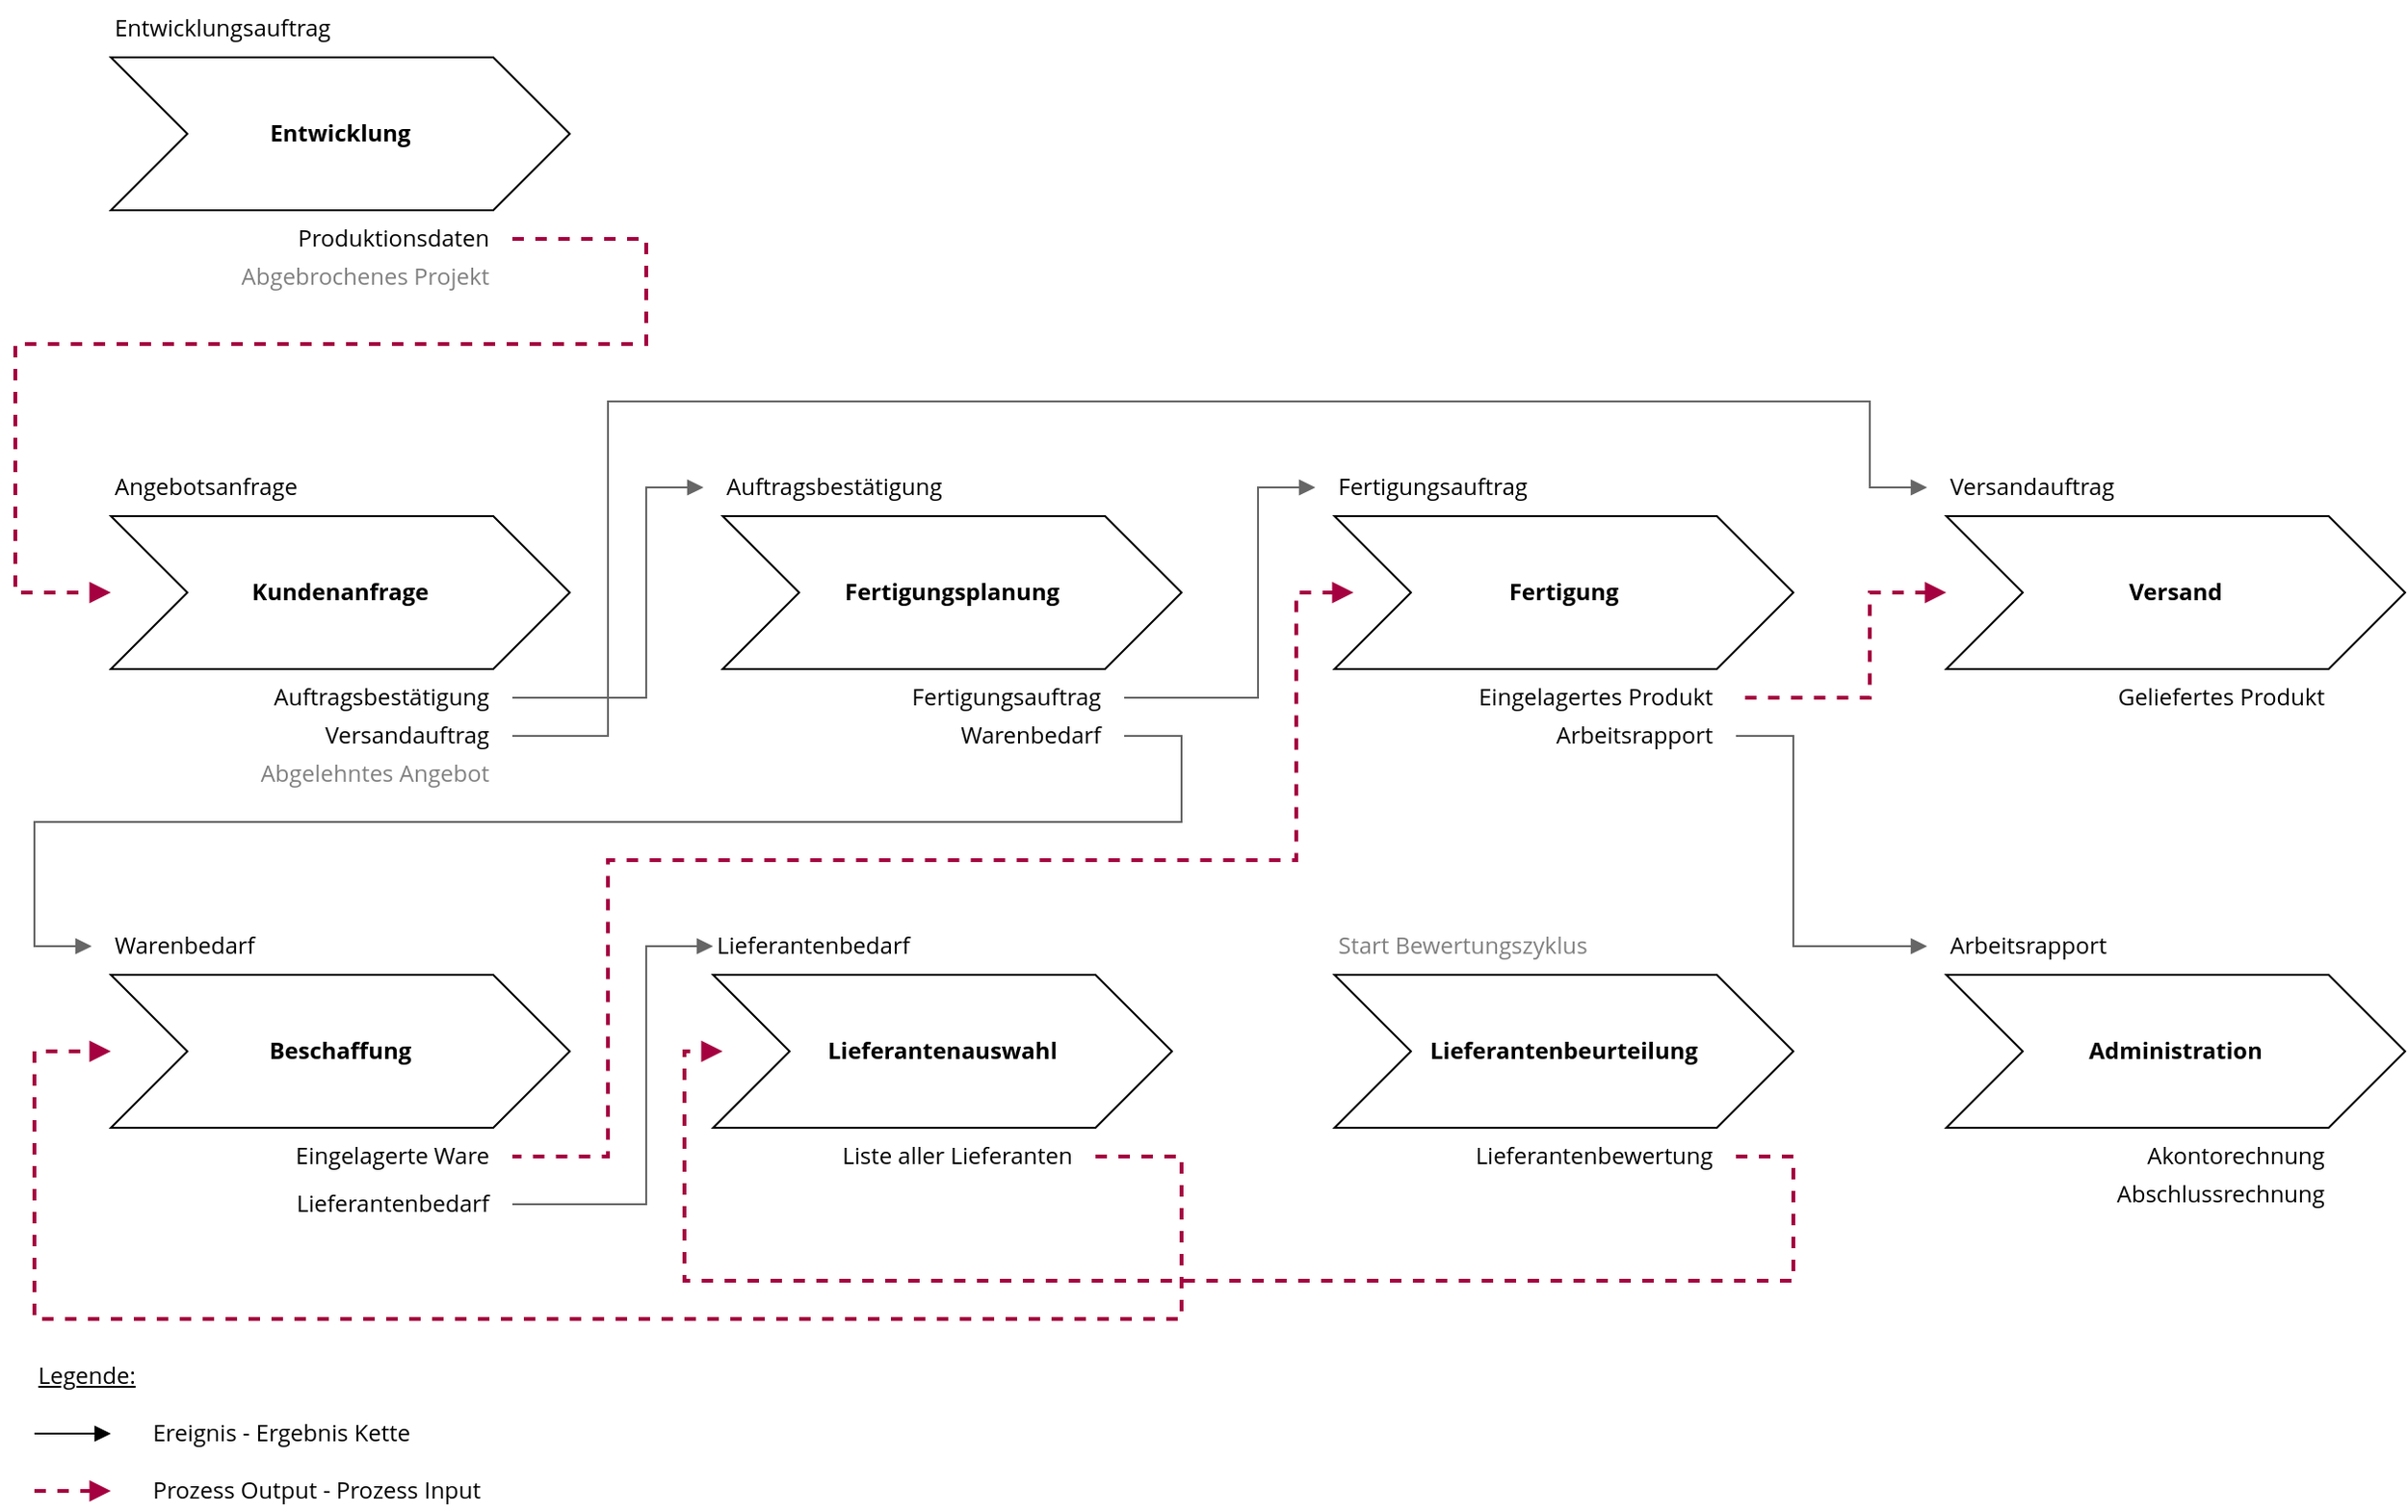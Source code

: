 <mxfile version="13.6.2" type="device"><diagram id="6ctkU4ct5DaPyQWIfC3z" name="Page-1"><mxGraphModel dx="1579" dy="1502" grid="1" gridSize="10" guides="1" tooltips="1" connect="1" arrows="1" fold="1" page="1" pageScale="1" pageWidth="1169" pageHeight="827" math="0" shadow="0"><root><mxCell id="0"/><mxCell id="1" parent="0"/><mxCell id="lcJcm3nHYn3BamToFKXf-1" value="Angebotsanfrage" style="text;html=1;strokeColor=none;fillColor=none;align=left;verticalAlign=middle;whiteSpace=wrap;rounded=0;fontFamily=Open Sans;" parent="1" vertex="1"><mxGeometry x="80" y="-551" width="120" height="30" as="geometry"/></mxCell><UserObject label="&lt;b&gt;Kundenanfrage&lt;/b&gt;" id="lcJcm3nHYn3BamToFKXf-2"><mxCell style="shape=step;perimeter=stepPerimeter;whiteSpace=wrap;html=1;fixedSize=1;size=40;fontFamily=Open Sans;" parent="1" vertex="1"><mxGeometry x="80" y="-521" width="240" height="80" as="geometry"/></mxCell></UserObject><mxCell id="lcJcm3nHYn3BamToFKXf-3" value="Auftragsbestätigung" style="text;html=1;strokeColor=none;fillColor=none;align=right;verticalAlign=middle;whiteSpace=wrap;rounded=0;fontFamily=Open Sans;spacingRight=10;" parent="1" vertex="1"><mxGeometry x="170" y="-441" width="120" height="30" as="geometry"/></mxCell><mxCell id="lcJcm3nHYn3BamToFKXf-5" value="Auftragsbestätigung" style="text;html=1;strokeColor=none;fillColor=none;align=left;verticalAlign=middle;whiteSpace=wrap;rounded=0;fontFamily=Open Sans;spacingLeft=10;" parent="1" vertex="1"><mxGeometry x="390" y="-551" width="120" height="30" as="geometry"/></mxCell><UserObject label="&lt;b&gt;Fertigungsplanung&lt;/b&gt;" id="lcJcm3nHYn3BamToFKXf-6"><mxCell style="shape=step;perimeter=stepPerimeter;whiteSpace=wrap;html=1;fixedSize=1;size=40;fontFamily=Open Sans;" parent="1" vertex="1"><mxGeometry x="400" y="-521" width="240" height="80" as="geometry"/></mxCell></UserObject><mxCell id="lcJcm3nHYn3BamToFKXf-7" value="Fertigungsauftrag" style="text;html=1;strokeColor=none;fillColor=none;align=right;verticalAlign=middle;whiteSpace=wrap;rounded=0;fontFamily=Open Sans;spacingRight=10;spacing=2;" parent="1" vertex="1"><mxGeometry x="490" y="-441" width="120" height="30" as="geometry"/></mxCell><mxCell id="lcJcm3nHYn3BamToFKXf-8" value="Warenbedarf" style="text;html=1;strokeColor=none;fillColor=none;align=right;verticalAlign=middle;whiteSpace=wrap;rounded=0;fontFamily=Open Sans;spacingRight=10;spacing=2;" parent="1" vertex="1"><mxGeometry x="490" y="-411" width="120" height="10" as="geometry"/></mxCell><mxCell id="lcJcm3nHYn3BamToFKXf-9" value="" style="endArrow=block;html=1;edgeStyle=elbowEdgeStyle;exitX=1;exitY=0.5;exitDx=0;exitDy=0;entryX=0;entryY=0.5;entryDx=0;entryDy=0;rounded=0;endFill=1;fillColor=#f5f5f5;strokeColor=#666666;fontFamily=Open Sans;strokeWidth=1;" parent="1" source="lcJcm3nHYn3BamToFKXf-3" target="lcJcm3nHYn3BamToFKXf-5" edge="1"><mxGeometry width="50" height="50" relative="1" as="geometry"><mxPoint x="390" y="-221" as="sourcePoint"/><mxPoint x="440" y="-271" as="targetPoint"/><Array as="points"><mxPoint x="360" y="-461"/><mxPoint x="350" y="-461"/></Array></mxGeometry></mxCell><mxCell id="lcJcm3nHYn3BamToFKXf-10" value="Warenbedarf" style="text;html=1;strokeColor=none;fillColor=none;align=left;verticalAlign=middle;whiteSpace=wrap;rounded=0;fontFamily=Open Sans;spacingLeft=10;" parent="1" vertex="1"><mxGeometry x="70" y="-311" width="120" height="30" as="geometry"/></mxCell><UserObject label="&lt;b&gt;Beschaffung&lt;/b&gt;" id="lcJcm3nHYn3BamToFKXf-11"><mxCell style="shape=step;perimeter=stepPerimeter;whiteSpace=wrap;html=1;fixedSize=1;size=40;fontFamily=Open Sans;" parent="1" vertex="1"><mxGeometry x="80" y="-281" width="240" height="80" as="geometry"/></mxCell></UserObject><mxCell id="lcJcm3nHYn3BamToFKXf-12" value="Eingelagerte Ware" style="text;html=1;strokeColor=none;fillColor=none;align=right;verticalAlign=middle;whiteSpace=wrap;rounded=0;fontFamily=Open Sans;spacingRight=10;" parent="1" vertex="1"><mxGeometry x="170" y="-201" width="120" height="30" as="geometry"/></mxCell><mxCell id="lcJcm3nHYn3BamToFKXf-13" value="" style="endArrow=none;html=1;entryX=1;entryY=0.5;entryDx=0;entryDy=0;exitX=0;exitY=0.5;exitDx=0;exitDy=0;edgeStyle=orthogonalEdgeStyle;endFill=0;startArrow=block;startFill=1;rounded=0;fillColor=#f5f5f5;strokeColor=#666666;fontFamily=Open Sans;strokeWidth=1;" parent="1" source="lcJcm3nHYn3BamToFKXf-10" target="lcJcm3nHYn3BamToFKXf-8" edge="1"><mxGeometry width="50" height="50" relative="1" as="geometry"><mxPoint x="390" y="-221" as="sourcePoint"/><mxPoint x="440" y="-271" as="targetPoint"/><Array as="points"><mxPoint x="40" y="-296"/><mxPoint x="40" y="-361"/><mxPoint x="640" y="-361"/><mxPoint x="640" y="-406"/></Array></mxGeometry></mxCell><mxCell id="lcJcm3nHYn3BamToFKXf-14" value="Fertigungsauftrag" style="text;html=1;strokeColor=none;fillColor=none;align=left;verticalAlign=middle;whiteSpace=wrap;rounded=0;fontFamily=Open Sans;spacingLeft=10;" parent="1" vertex="1"><mxGeometry x="710" y="-551" width="120" height="30" as="geometry"/></mxCell><UserObject label="&lt;b&gt;Fertigung&lt;/b&gt;" id="lcJcm3nHYn3BamToFKXf-15"><mxCell style="shape=step;perimeter=stepPerimeter;whiteSpace=wrap;html=1;fixedSize=1;size=40;fontFamily=Open Sans;" parent="1" vertex="1"><mxGeometry x="720" y="-521" width="240" height="80" as="geometry"/></mxCell></UserObject><mxCell id="lcJcm3nHYn3BamToFKXf-16" value="Arbeitsrapport" style="text;html=1;strokeColor=none;fillColor=none;align=right;verticalAlign=middle;whiteSpace=wrap;rounded=0;fontFamily=Open Sans;spacingRight=10;" parent="1" vertex="1"><mxGeometry x="810" y="-411" width="120" height="10" as="geometry"/></mxCell><mxCell id="lcJcm3nHYn3BamToFKXf-17" value="" style="endArrow=block;html=1;entryX=0;entryY=0.5;entryDx=0;entryDy=0;edgeStyle=elbowEdgeStyle;rounded=0;endFill=1;fillColor=#f5f5f5;strokeColor=#666666;fontFamily=Open Sans;strokeWidth=1;exitX=1;exitY=0.5;exitDx=0;exitDy=0;" parent="1" source="lcJcm3nHYn3BamToFKXf-7" target="lcJcm3nHYn3BamToFKXf-14" edge="1"><mxGeometry width="50" height="50" relative="1" as="geometry"><mxPoint x="640" y="-411" as="sourcePoint"/><mxPoint x="440" y="-271" as="targetPoint"/><Array as="points"><mxPoint x="680" y="-471"/></Array></mxGeometry></mxCell><mxCell id="lcJcm3nHYn3BamToFKXf-18" value="Arbeitsrapport" style="text;html=1;strokeColor=none;fillColor=none;align=left;verticalAlign=middle;whiteSpace=wrap;rounded=0;fontFamily=Open Sans;spacingLeft=10;" parent="1" vertex="1"><mxGeometry x="1030" y="-311" width="120" height="30" as="geometry"/></mxCell><UserObject label="&lt;b&gt;Administration&lt;/b&gt;" id="lcJcm3nHYn3BamToFKXf-19"><mxCell style="shape=step;perimeter=stepPerimeter;whiteSpace=wrap;html=1;fixedSize=1;size=40;fontFamily=Open Sans;" parent="1" vertex="1"><mxGeometry x="1040" y="-281" width="240" height="80" as="geometry"/></mxCell></UserObject><mxCell id="lcJcm3nHYn3BamToFKXf-20" value="Akontorechnung" style="text;html=1;strokeColor=none;fillColor=none;align=right;verticalAlign=middle;whiteSpace=wrap;rounded=0;fontFamily=Open Sans;" parent="1" vertex="1"><mxGeometry x="1120" y="-201" width="120" height="30" as="geometry"/></mxCell><mxCell id="lcJcm3nHYn3BamToFKXf-21" value="" style="endArrow=none;html=1;edgeStyle=orthogonalEdgeStyle;rounded=0;endFill=0;startArrow=block;startFill=1;fillColor=#f5f5f5;strokeColor=#666666;fontFamily=Open Sans;strokeWidth=1;exitX=0;exitY=0.5;exitDx=0;exitDy=0;entryX=1;entryY=0.5;entryDx=0;entryDy=0;" parent="1" source="lcJcm3nHYn3BamToFKXf-18" target="lcJcm3nHYn3BamToFKXf-16" edge="1"><mxGeometry width="50" height="50" relative="1" as="geometry"><mxPoint x="1320" y="-341" as="sourcePoint"/><mxPoint x="1020" y="-391" as="targetPoint"/><Array as="points"><mxPoint x="960" y="-296"/><mxPoint x="960" y="-406"/></Array></mxGeometry></mxCell><mxCell id="lcJcm3nHYn3BamToFKXf-22" value="Abschlussrechnung" style="text;html=1;strokeColor=none;fillColor=none;align=right;verticalAlign=middle;whiteSpace=wrap;rounded=0;fontFamily=Open Sans;" parent="1" vertex="1"><mxGeometry x="1120" y="-181" width="120" height="30" as="geometry"/></mxCell><mxCell id="AXWYKlfu01MiWSVrJupV-1" value="&lt;span style=&quot;text-align: right&quot;&gt;Lieferantenbedarf&lt;/span&gt;" style="text;html=1;strokeColor=none;fillColor=none;align=left;verticalAlign=middle;whiteSpace=wrap;rounded=0;fontFamily=Open Sans;" parent="1" vertex="1"><mxGeometry x="395" y="-311" width="120" height="30" as="geometry"/></mxCell><UserObject label="&lt;b&gt;Lieferantenauswahl&lt;/b&gt;" id="AXWYKlfu01MiWSVrJupV-2"><mxCell style="shape=step;perimeter=stepPerimeter;whiteSpace=wrap;html=1;fixedSize=1;size=40;fontFamily=Open Sans;" parent="1" vertex="1"><mxGeometry x="395" y="-281" width="240" height="80" as="geometry"/></mxCell></UserObject><mxCell id="AXWYKlfu01MiWSVrJupV-3" value="Liste aller Lieferanten" style="text;html=1;strokeColor=none;fillColor=none;align=right;verticalAlign=middle;whiteSpace=wrap;rounded=0;fontFamily=Open Sans;spacing=2;spacingRight=10;" parent="1" vertex="1"><mxGeometry x="435" y="-201" width="160" height="30" as="geometry"/></mxCell><mxCell id="AXWYKlfu01MiWSVrJupV-4" value="Start Bewertungszyklus" style="text;html=1;strokeColor=none;fillColor=none;align=left;verticalAlign=middle;whiteSpace=wrap;rounded=0;fontFamily=Open Sans;fontColor=#808080;" parent="1" vertex="1"><mxGeometry x="720" y="-311" width="200" height="30" as="geometry"/></mxCell><UserObject label="&lt;b&gt;Lieferantenbeurteilung&lt;/b&gt;" id="AXWYKlfu01MiWSVrJupV-5"><mxCell style="shape=step;perimeter=stepPerimeter;whiteSpace=wrap;html=1;fixedSize=1;size=40;fontFamily=Open Sans;" parent="1" vertex="1"><mxGeometry x="720" y="-281" width="240" height="80" as="geometry"/></mxCell></UserObject><mxCell id="AXWYKlfu01MiWSVrJupV-6" value="Lieferantenbewertung" style="text;html=1;strokeColor=none;fillColor=none;align=right;verticalAlign=middle;whiteSpace=wrap;rounded=0;fontFamily=Open Sans;spacingRight=10;" parent="1" vertex="1"><mxGeometry x="780" y="-201" width="150" height="30" as="geometry"/></mxCell><UserObject label="&lt;b&gt;Entwicklung&lt;/b&gt;" id="AXWYKlfu01MiWSVrJupV-15"><mxCell style="shape=step;perimeter=stepPerimeter;whiteSpace=wrap;html=1;fixedSize=1;size=40;fontFamily=Open Sans;" parent="1" vertex="1"><mxGeometry x="80" y="-761" width="240" height="80" as="geometry"/></mxCell></UserObject><mxCell id="AXWYKlfu01MiWSVrJupV-18" style="edgeStyle=orthogonalEdgeStyle;rounded=0;orthogonalLoop=1;jettySize=auto;html=1;fontFamily=Open Sans;fontSize=14;fillColor=#d80073;strokeWidth=2;strokeColor=#A50040;startArrow=none;startFill=0;endArrow=block;endFill=1;dashed=1;exitX=1;exitY=0.5;exitDx=0;exitDy=0;" parent="1" source="AXWYKlfu01MiWSVrJupV-16" edge="1"><mxGeometry relative="1" as="geometry"><mxPoint x="1130" y="-666" as="sourcePoint"/><mxPoint x="80" y="-481" as="targetPoint"/><Array as="points"><mxPoint x="360" y="-666"/><mxPoint x="360" y="-611"/><mxPoint x="30.0" y="-611"/><mxPoint x="30.0" y="-481"/></Array></mxGeometry></mxCell><mxCell id="AXWYKlfu01MiWSVrJupV-16" value="Produktionsdaten" style="text;html=1;strokeColor=none;fillColor=none;align=right;verticalAlign=middle;whiteSpace=wrap;rounded=0;fontFamily=Open Sans;spacingRight=10;" parent="1" vertex="1"><mxGeometry x="120" y="-681" width="170" height="30" as="geometry"/></mxCell><mxCell id="AXWYKlfu01MiWSVrJupV-19" value="Lieferantenbedarf" style="text;html=1;strokeColor=none;fillColor=none;align=right;verticalAlign=middle;whiteSpace=wrap;rounded=0;fontFamily=Open Sans;spacingRight=10;" parent="1" vertex="1"><mxGeometry x="170" y="-171" width="120" height="20" as="geometry"/></mxCell><mxCell id="AXWYKlfu01MiWSVrJupV-20" value="" style="endArrow=none;html=1;exitX=0;exitY=0.5;exitDx=0;exitDy=0;edgeStyle=orthogonalEdgeStyle;endFill=0;startArrow=block;startFill=1;rounded=0;fillColor=#f5f5f5;strokeColor=#666666;fontFamily=Open Sans;strokeWidth=1;entryX=1;entryY=0.5;entryDx=0;entryDy=0;" parent="1" source="AXWYKlfu01MiWSVrJupV-1" target="AXWYKlfu01MiWSVrJupV-19" edge="1"><mxGeometry width="50" height="50" relative="1" as="geometry"><mxPoint x="335" y="-331" as="sourcePoint"/><mxPoint x="285" y="-361" as="targetPoint"/><Array as="points"><mxPoint x="360" y="-296"/><mxPoint x="360" y="-161"/></Array></mxGeometry></mxCell><mxCell id="AXWYKlfu01MiWSVrJupV-21" style="edgeStyle=orthogonalEdgeStyle;rounded=0;orthogonalLoop=1;jettySize=auto;html=1;fontFamily=Open Sans;fontSize=14;fillColor=#d80073;strokeWidth=2;strokeColor=#A50040;startArrow=block;startFill=1;endArrow=none;endFill=0;dashed=1;entryX=1;entryY=0.5;entryDx=0;entryDy=0;" parent="1" edge="1" target="lcJcm3nHYn3BamToFKXf-12"><mxGeometry relative="1" as="geometry"><mxPoint x="730" y="-481" as="sourcePoint"/><mxPoint x="400" y="-151" as="targetPoint"/><Array as="points"><mxPoint x="700" y="-481"/><mxPoint x="700" y="-341"/><mxPoint x="340" y="-341"/><mxPoint x="340" y="-186"/></Array></mxGeometry></mxCell><mxCell id="AXWYKlfu01MiWSVrJupV-22" style="edgeStyle=orthogonalEdgeStyle;rounded=0;orthogonalLoop=1;jettySize=auto;html=1;fontFamily=Open Sans;fontSize=14;fillColor=#d80073;strokeWidth=2;strokeColor=#A50040;startArrow=none;startFill=0;endArrow=block;endFill=1;dashed=1;exitX=1;exitY=0.5;exitDx=0;exitDy=0;" parent="1" source="AXWYKlfu01MiWSVrJupV-3" edge="1"><mxGeometry relative="1" as="geometry"><mxPoint x="580" y="49" as="sourcePoint"/><mxPoint x="80" y="-241" as="targetPoint"/><Array as="points"><mxPoint x="640" y="-186"/><mxPoint x="640" y="-101"/><mxPoint x="40" y="-101"/><mxPoint x="40" y="-241"/></Array></mxGeometry></mxCell><mxCell id="AXWYKlfu01MiWSVrJupV-23" style="edgeStyle=orthogonalEdgeStyle;rounded=0;orthogonalLoop=1;jettySize=auto;html=1;fontFamily=Open Sans;fontSize=14;fillColor=#d80073;strokeWidth=2;strokeColor=#A50040;startArrow=none;startFill=0;endArrow=block;endFill=1;dashed=1;exitX=1;exitY=0.5;exitDx=0;exitDy=0;" parent="1" source="AXWYKlfu01MiWSVrJupV-6" edge="1"><mxGeometry relative="1" as="geometry"><mxPoint x="614" y="-176" as="sourcePoint"/><mxPoint x="400" y="-241" as="targetPoint"/><Array as="points"><mxPoint x="960" y="-186"/><mxPoint x="960" y="-121"/><mxPoint x="380" y="-121"/><mxPoint x="380" y="-241"/></Array></mxGeometry></mxCell><mxCell id="AXWYKlfu01MiWSVrJupV-26" value="Eingelagertes Produkt" style="text;html=1;strokeColor=none;fillColor=none;align=right;verticalAlign=middle;whiteSpace=wrap;rounded=0;fontFamily=Open Sans;spacingRight=10;" parent="1" vertex="1"><mxGeometry x="750" y="-441" width="180" height="30" as="geometry"/></mxCell><mxCell id="AXWYKlfu01MiWSVrJupV-28" value="Abgelehntes Angebot" style="text;html=1;strokeColor=none;fillColor=none;align=right;verticalAlign=middle;whiteSpace=wrap;rounded=0;fontFamily=Open Sans;spacingRight=10;fontColor=#808080;" parent="1" vertex="1"><mxGeometry x="90" y="-391" width="200" height="10" as="geometry"/></mxCell><mxCell id="wuCj4BtlRuH7iR41qg13-1" value="Entwicklungsauftrag" style="text;html=1;strokeColor=none;fillColor=none;align=left;verticalAlign=middle;whiteSpace=wrap;rounded=0;fontFamily=Open Sans;" parent="1" vertex="1"><mxGeometry x="80" y="-791" width="120" height="30" as="geometry"/></mxCell><mxCell id="wuCj4BtlRuH7iR41qg13-2" value="Abgebrochenes Projekt" style="text;html=1;strokeColor=none;fillColor=none;align=right;verticalAlign=middle;whiteSpace=wrap;rounded=0;fontFamily=Open Sans;spacingRight=10;fontColor=#808080;" parent="1" vertex="1"><mxGeometry x="120" y="-651" width="170" height="10" as="geometry"/></mxCell><mxCell id="ddkNqAzbGSbasq8tcMwQ-1" value="Legende:" style="text;html=1;strokeColor=none;fillColor=none;align=left;verticalAlign=middle;whiteSpace=wrap;rounded=0;fontFamily=Open Sans;fontStyle=4" vertex="1" parent="1"><mxGeometry x="40" y="-81" width="80" height="20" as="geometry"/></mxCell><mxCell id="ddkNqAzbGSbasq8tcMwQ-3" value="" style="endArrow=block;html=1;fontFamily=Open Sans;endFill=1;" edge="1" parent="1"><mxGeometry width="50" height="50" relative="1" as="geometry"><mxPoint x="40" y="-41" as="sourcePoint"/><mxPoint x="80" y="-41" as="targetPoint"/></mxGeometry></mxCell><mxCell id="ddkNqAzbGSbasq8tcMwQ-4" value="Ereignis - Ergebnis Kette" style="text;html=1;strokeColor=none;fillColor=none;align=left;verticalAlign=middle;whiteSpace=wrap;rounded=0;fontFamily=Open Sans;" vertex="1" parent="1"><mxGeometry x="100" y="-51" width="180" height="20" as="geometry"/></mxCell><mxCell id="ddkNqAzbGSbasq8tcMwQ-5" value="" style="endArrow=block;html=1;fontFamily=Open Sans;endFill=1;strokeColor=#A50040;dashed=1;strokeWidth=2;" edge="1" parent="1"><mxGeometry width="50" height="50" relative="1" as="geometry"><mxPoint x="40" y="-11" as="sourcePoint"/><mxPoint x="80" y="-11" as="targetPoint"/></mxGeometry></mxCell><mxCell id="ddkNqAzbGSbasq8tcMwQ-6" value="Prozess Output - Prozess Input" style="text;html=1;strokeColor=none;fillColor=none;align=left;verticalAlign=middle;whiteSpace=wrap;rounded=0;fontFamily=Open Sans;" vertex="1" parent="1"><mxGeometry x="100" y="-21" width="180" height="20" as="geometry"/></mxCell><UserObject label="&lt;b&gt;Versand&lt;/b&gt;" id="ddkNqAzbGSbasq8tcMwQ-11"><mxCell style="shape=step;perimeter=stepPerimeter;whiteSpace=wrap;html=1;fixedSize=1;size=40;fontFamily=Open Sans;" vertex="1" parent="1"><mxGeometry x="1040" y="-521" width="240" height="80" as="geometry"/></mxCell></UserObject><mxCell id="ddkNqAzbGSbasq8tcMwQ-13" value="Geliefertes Produkt" style="text;html=1;strokeColor=none;fillColor=none;align=right;verticalAlign=middle;whiteSpace=wrap;rounded=0;fontFamily=Open Sans;spacingRight=10;" vertex="1" parent="1"><mxGeometry x="1100" y="-441" width="150" height="30" as="geometry"/></mxCell><mxCell id="ddkNqAzbGSbasq8tcMwQ-32" style="edgeStyle=orthogonalEdgeStyle;rounded=0;orthogonalLoop=1;jettySize=auto;html=1;exitX=1;exitY=0.5;exitDx=0;exitDy=0;endArrow=block;endFill=1;strokeWidth=1;fontFamily=Open Sans;fontColor=#808080;entryX=0;entryY=0.5;entryDx=0;entryDy=0;strokeColor=#666666;" edge="1" parent="1" source="ddkNqAzbGSbasq8tcMwQ-25" target="ddkNqAzbGSbasq8tcMwQ-27"><mxGeometry relative="1" as="geometry"><mxPoint x="340" y="-581" as="targetPoint"/><Array as="points"><mxPoint x="340" y="-406"/><mxPoint x="340" y="-581"/><mxPoint x="1000" y="-581"/><mxPoint x="1000" y="-536"/></Array></mxGeometry></mxCell><mxCell id="ddkNqAzbGSbasq8tcMwQ-25" value="&lt;font color=&quot;#000000&quot;&gt;Versandauftrag&lt;/font&gt;" style="text;html=1;strokeColor=none;fillColor=none;align=right;verticalAlign=middle;whiteSpace=wrap;rounded=0;fontFamily=Open Sans;spacingRight=10;fontColor=#808080;" vertex="1" parent="1"><mxGeometry x="90" y="-411" width="200" height="10" as="geometry"/></mxCell><mxCell id="ddkNqAzbGSbasq8tcMwQ-27" value="Versandauftrag" style="text;html=1;strokeColor=none;fillColor=none;align=left;verticalAlign=middle;whiteSpace=wrap;rounded=0;fontFamily=Open Sans;spacingLeft=10;" vertex="1" parent="1"><mxGeometry x="1030" y="-551" width="120" height="30" as="geometry"/></mxCell><mxCell id="ddkNqAzbGSbasq8tcMwQ-28" style="edgeStyle=orthogonalEdgeStyle;rounded=0;orthogonalLoop=1;jettySize=auto;html=1;fontFamily=Open Sans;fontSize=14;fillColor=#d80073;strokeWidth=2;strokeColor=#A50040;startArrow=block;startFill=1;endArrow=none;endFill=0;dashed=1;entryX=1;entryY=0.5;entryDx=0;entryDy=0;" edge="1" parent="1" target="AXWYKlfu01MiWSVrJupV-26"><mxGeometry relative="1" as="geometry"><mxPoint x="1040" y="-481" as="sourcePoint"/><mxPoint x="950" y="-426" as="targetPoint"/><Array as="points"><mxPoint x="1000" y="-481"/><mxPoint x="1000" y="-426"/></Array></mxGeometry></mxCell></root></mxGraphModel></diagram></mxfile>